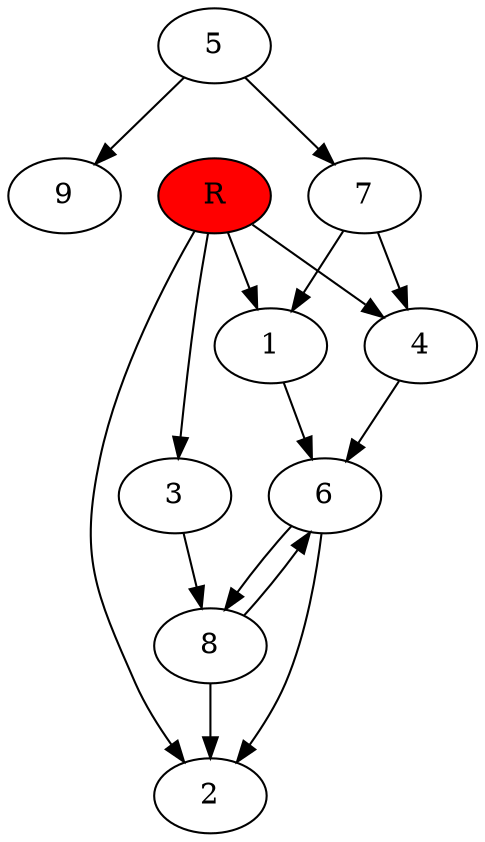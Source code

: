 digraph prb12664 {
	1
	2
	3
	4
	5
	6
	7
	8
	R [fillcolor="#ff0000" style=filled]
	1 -> 6
	3 -> 8
	4 -> 6
	5 -> 7
	5 -> 9
	6 -> 2
	6 -> 8
	7 -> 1
	7 -> 4
	8 -> 2
	8 -> 6
	R -> 1
	R -> 2
	R -> 3
	R -> 4
}
